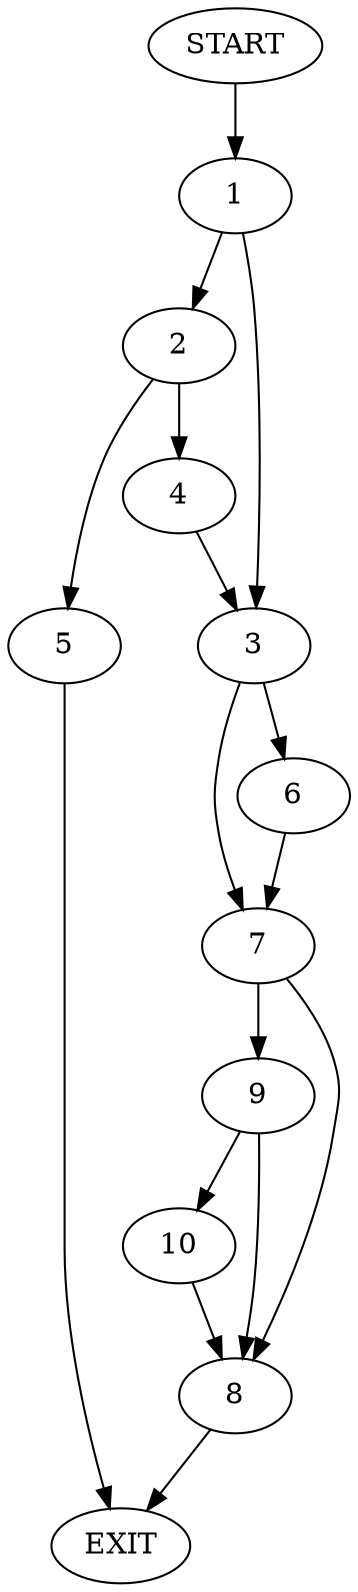 digraph {
0 [label="START"]
11 [label="EXIT"]
0 -> 1
1 -> 2
1 -> 3
2 -> 4
2 -> 5
3 -> 6
3 -> 7
4 -> 3
5 -> 11
7 -> 8
7 -> 9
6 -> 7
9 -> 8
9 -> 10
8 -> 11
10 -> 8
}
